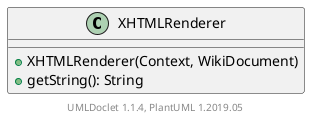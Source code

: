 @startuml

    class XHTMLRenderer [[XHTMLRenderer.html]] {
        +XHTMLRenderer(Context, WikiDocument)
        +getString(): String
    }


    center footer UMLDoclet 1.1.4, PlantUML 1.2019.05
@enduml
